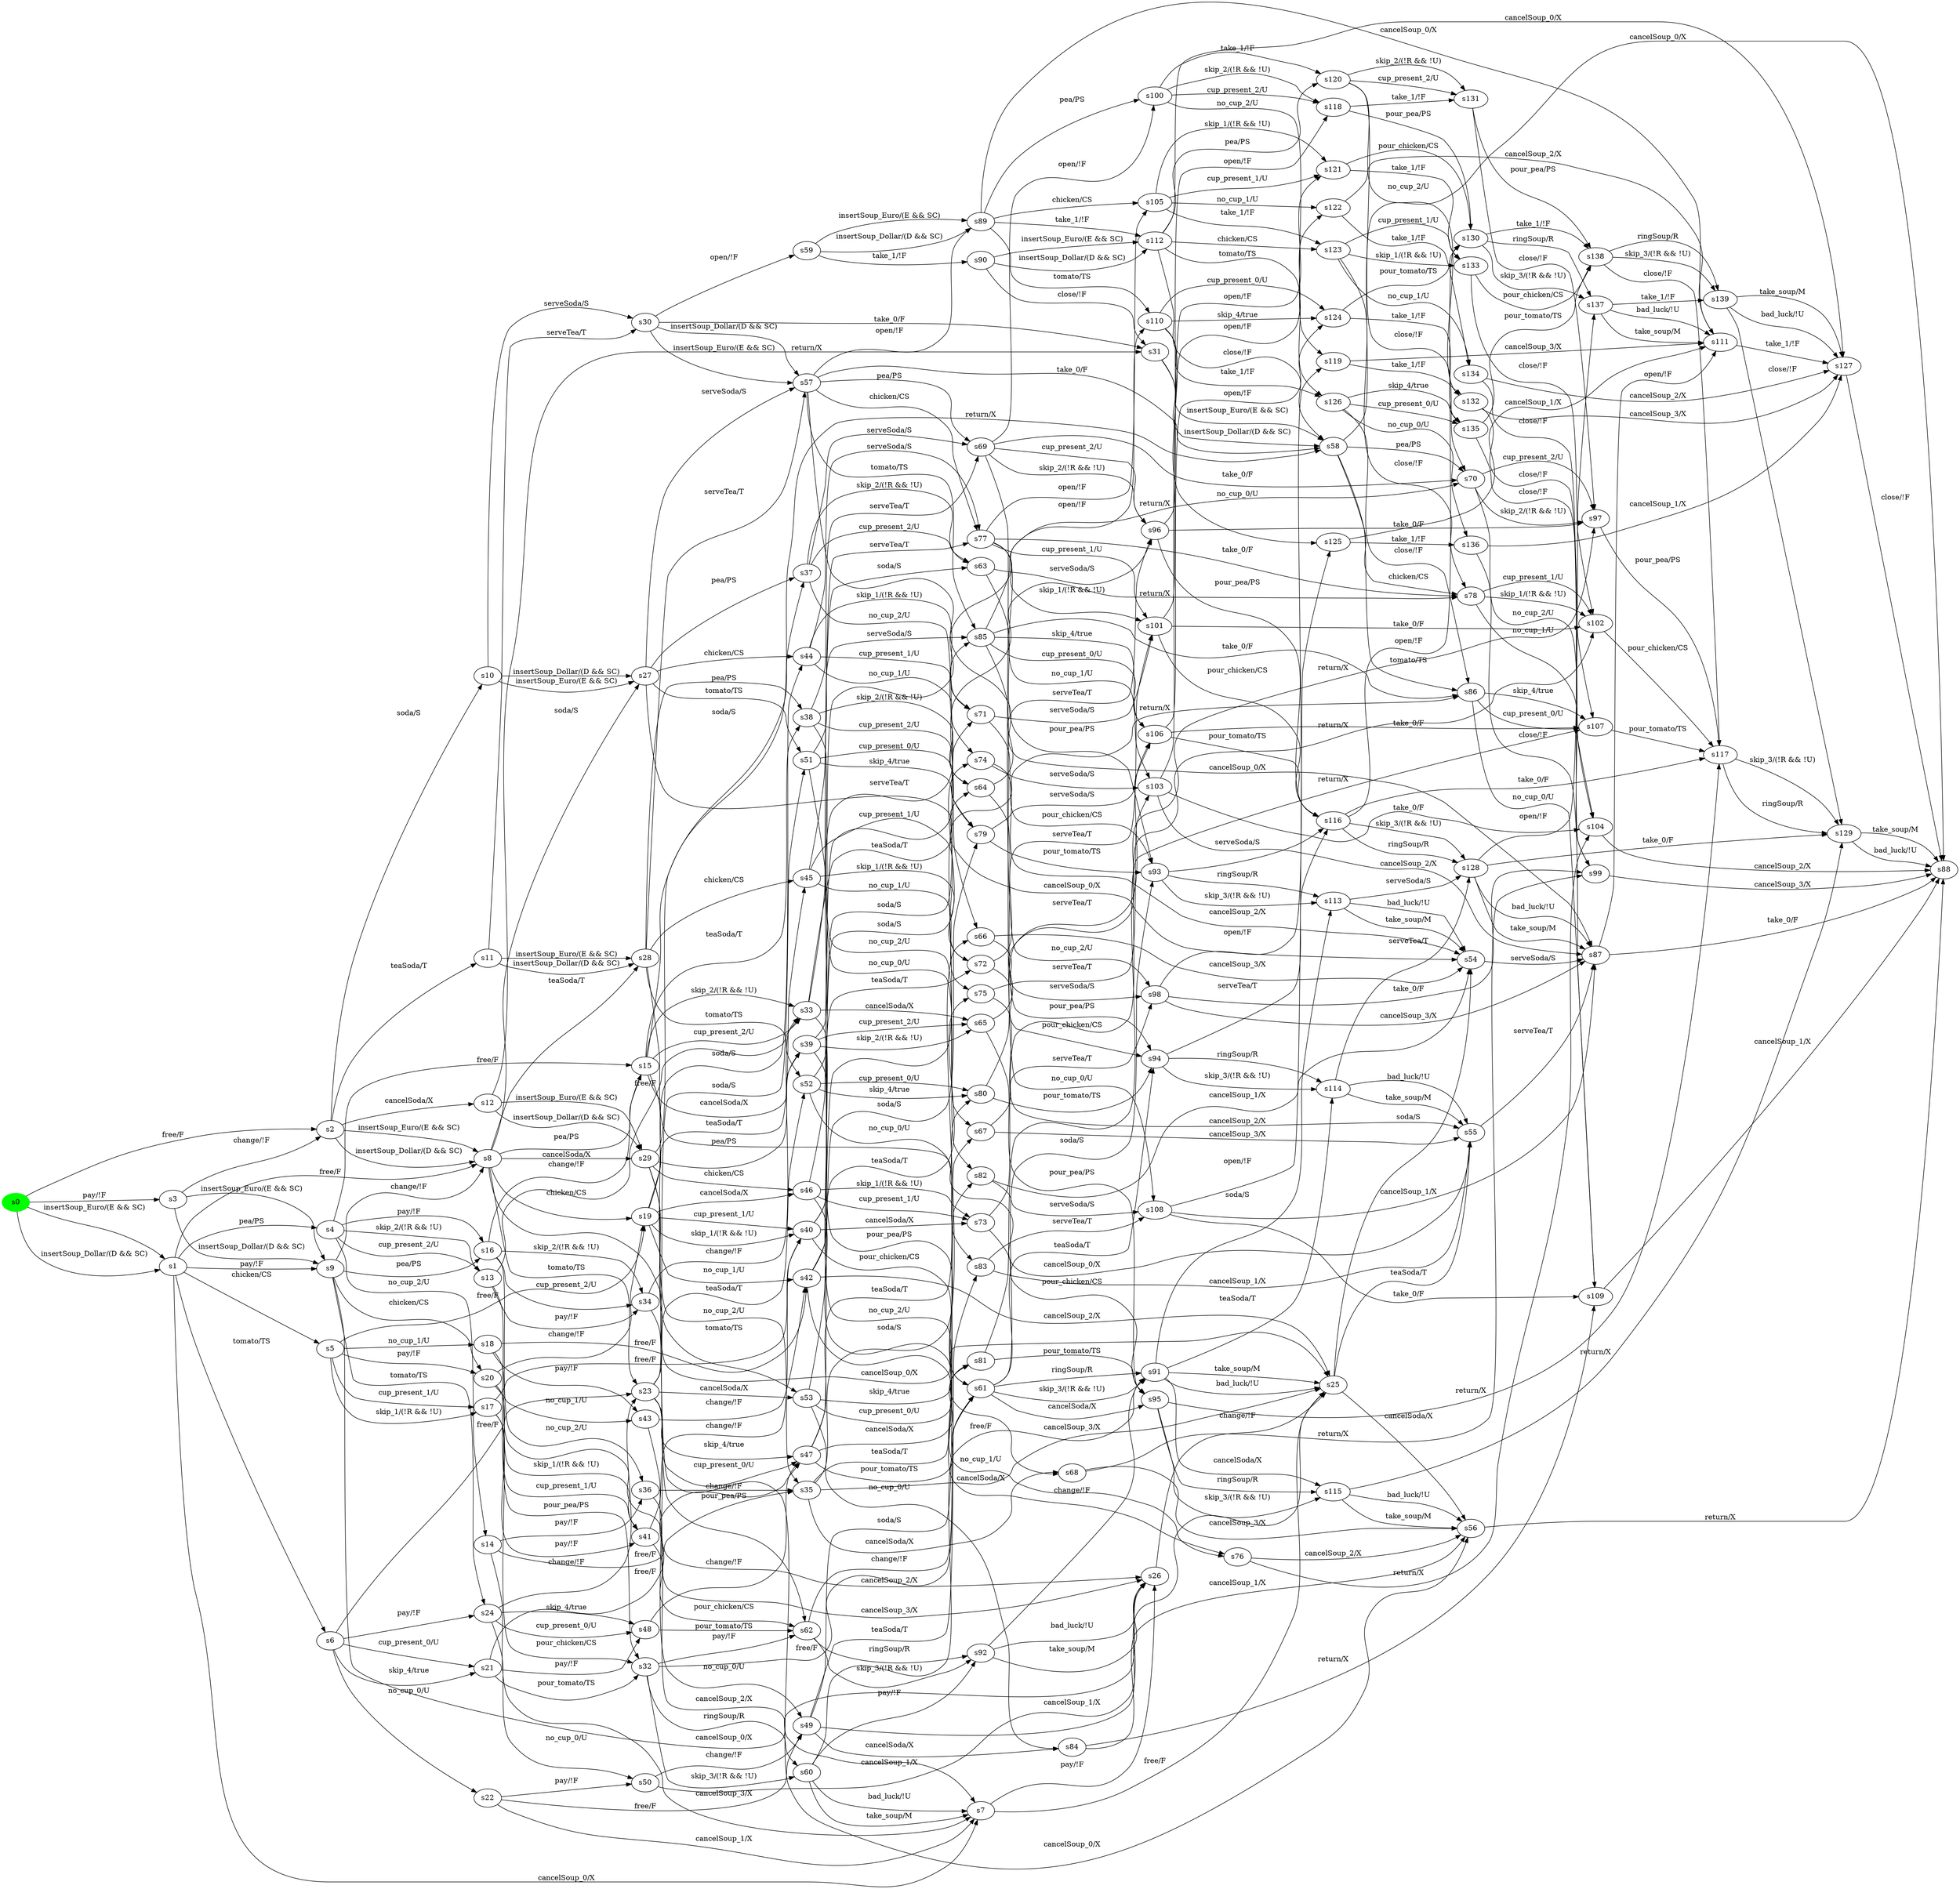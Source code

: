 digraph G {
rankdir=LR;
state0[ label = "s0", style=filled, color=green ];
state1 [ label = "s31" ];
state1 -> state2 [ label=" insertSoup_Euro/(E && SC) " ];
state1 -> state2 [ label=" insertSoup_Dollar/(D && SC) " ];
state3 [ label = "s30" ];
state3 -> state1 [ label=" take_0/F " ];
state3 -> state4 [ label=" insertSoup_Euro/(E && SC) " ];
state3 -> state4 [ label=" insertSoup_Dollar/(D && SC) " ];
state3 -> state5 [ label=" open/!F " ];
state6 [ label = "s33" ];
state6 -> state7 [ label=" teaSoda/T " ];
state6 -> state8 [ label=" pour_pea/PS " ];
state6 -> state9 [ label=" cancelSoda/X " ];
state6 -> state10 [ label=" soda/S " ];
state11 [ label = "s32" ];
state11 -> state8 [ label=" free/F " ];
state11 -> state12 [ label=" pay/!F " ];
state11 -> state13 [ label=" skip_3/(!R && !U) " ];
state11 -> state13 [ label=" ringSoup/R " ];
state14 [ label = "s35" ];
state14 -> state15 [ label=" teaSoda/T " ];
state14 -> state16 [ label=" soda/S " ];
state14 -> state17 [ label=" cancelSoda/X " ];
state14 -> state18 [ label=" cancelSoup_3/X " ];
state19 [ label = "s34" ];
state19 -> state12 [ label=" pour_pea/PS " ];
state19 -> state6 [ label=" change/!F " ];
state20 [ label = "s37" ];
state20 -> state16 [ label=" no_cup_2/U " ];
state20 -> state10 [ label=" cup_present_2/U " ];
state20 -> state10 [ label=" skip_2/(!R && !U) " ];
state20 -> state21 [ label=" serveSoda/S " ];
state22 [ label = "s36" ];
state22 -> state23 [ label=" cancelSoup_3/X " ];
state22 -> state14 [ label=" change/!F " ];
state24 [ label = "s39" ];
state24 -> state17 [ label=" no_cup_2/U " ];
state24 -> state9 [ label=" skip_2/(!R && !U) " ];
state24 -> state9 [ label=" cup_present_2/U " ];
state24 -> state25 [ label=" return/X " ];
state26 [ label = "s38" ];
state26 -> state7 [ label=" skip_2/(!R && !U) " ];
state26 -> state7 [ label=" cup_present_2/U " ];
state26 -> state21 [ label=" serveTea/T " ];
state26 -> state15 [ label=" no_cup_2/U " ];
state0 -> state27 [ label=" pay/!F " ];
state0 -> state28 [ label=" insertSoup_Euro/(E && SC) " ];
state0 -> state28 [ label=" insertSoup_Dollar/(D && SC) " ];
state0 -> state29 [ label=" free/F " ];
state28 [ label = "s1" ];
state28 -> state30 [ label=" cancelSoup_0/X " ];
state28 -> state31 [ label=" chicken/CS " ];
state28 -> state32 [ label=" tomato/TS " ];
state28 -> state33 [ label=" pay/!F " ];
state28 -> state34 [ label=" free/F " ];
state28 -> state35 [ label=" pea/PS " ];
state29 [ label = "s2" ];
state29 -> state34 [ label=" insertSoup_Euro/(E && SC) " ];
state29 -> state34 [ label=" insertSoup_Dollar/(D && SC) " ];
state29 -> state36 [ label=" teaSoda/T " ];
state29 -> state37 [ label=" soda/S " ];
state29 -> state38 [ label=" cancelSoda/X " ];
state27 [ label = "s3" ];
state27 -> state33 [ label=" insertSoup_Euro/(E && SC) " ];
state27 -> state33 [ label=" insertSoup_Dollar/(D && SC) " ];
state27 -> state29 [ label=" change/!F " ];
state35 [ label = "s4" ];
state35 -> state39 [ label=" free/F " ];
state35 -> state40 [ label=" cup_present_2/U " ];
state35 -> state40 [ label=" skip_2/(!R && !U) " ];
state35 -> state41 [ label=" no_cup_2/U " ];
state35 -> state42 [ label=" pay/!F " ];
state31 [ label = "s5" ];
state31 -> state43 [ label=" cup_present_1/U " ];
state31 -> state43 [ label=" skip_1/(!R && !U) " ];
state31 -> state44 [ label=" no_cup_1/U " ];
state31 -> state45 [ label=" pay/!F " ];
state31 -> state46 [ label=" free/F " ];
state32 [ label = "s6" ];
state32 -> state47 [ label=" pay/!F " ];
state32 -> state48 [ label=" free/F " ];
state32 -> state49 [ label=" cup_present_0/U " ];
state32 -> state49 [ label=" skip_4/true " ];
state32 -> state50 [ label=" no_cup_0/U " ];
state30 [ label = "s7" ];
state30 -> state23 [ label=" pay/!F " ];
state30 -> state18 [ label=" free/F " ];
state34 [ label = "s8" ];
state34 -> state48 [ label=" tomato/TS " ];
state34 -> state51 [ label=" soda/S " ];
state34 -> state39 [ label=" pea/PS " ];
state34 -> state18 [ label=" cancelSoup_0/X " ];
state34 -> state46 [ label=" chicken/CS " ];
state34 -> state52 [ label=" cancelSoda/X " ];
state34 -> state53 [ label=" teaSoda/T " ];
state33 [ label = "s9" ];
state33 -> state45 [ label=" chicken/CS " ];
state33 -> state23 [ label=" cancelSoup_0/X " ];
state33 -> state34 [ label=" change/!F " ];
state33 -> state47 [ label=" tomato/TS " ];
state33 -> state42 [ label=" pea/PS " ];
state54 [ label = "s40" ];
state54 -> state8 [ label=" pour_chicken/CS " ];
state54 -> state55 [ label=" teaSoda/T " ];
state54 -> state56 [ label=" soda/S " ];
state54 -> state57 [ label=" cancelSoda/X " ];
state58 [ label = "s42" ];
state58 -> state18 [ label=" cancelSoup_2/X " ];
state58 -> state59 [ label=" cancelSoda/X " ];
state58 -> state60 [ label=" teaSoda/T " ];
state58 -> state61 [ label=" soda/S " ];
state62 [ label = "s41" ];
state62 -> state54 [ label=" change/!F " ];
state62 -> state12 [ label=" pour_chicken/CS " ];
state63 [ label = "s139" ];
state63 -> state64 [ label=" bad_luck/!U " ];
state63 -> state64 [ label=" take_soup/M " ];
state63 -> state65 [ label=" close/!F " ];
state66 [ label = "s44" ];
state66 -> state61 [ label=" no_cup_1/U " ];
state66 -> state56 [ label=" cup_present_1/U " ];
state66 -> state56 [ label=" skip_1/(!R && !U) " ];
state66 -> state67 [ label=" serveSoda/S " ];
state68 [ label = "s43" ];
state68 -> state58 [ label=" change/!F " ];
state68 -> state23 [ label=" cancelSoup_2/X " ];
state69 [ label = "s46" ];
state69 -> state70 [ label=" return/X " ];
state69 -> state57 [ label=" cup_present_1/U " ];
state69 -> state57 [ label=" skip_1/(!R && !U) " ];
state69 -> state59 [ label=" no_cup_1/U " ];
state71 [ label = "s136" ];
state71 -> state72 [ label=" close/!F " ];
state71 -> state64 [ label=" cancelSoup_1/X " ];
state73 [ label = "s45" ];
state73 -> state67 [ label=" serveTea/T " ];
state73 -> state60 [ label=" no_cup_1/U " ];
state73 -> state55 [ label=" cup_present_1/U " ];
state73 -> state55 [ label=" skip_1/(!R && !U) " ];
state74 [ label = "s135" ];
state74 -> state75 [ label=" close/!F " ];
state74 -> state76 [ label=" pour_tomato/TS " ];
state77 [ label = "s48" ];
state77 -> state12 [ label=" pour_tomato/TS " ];
state77 -> state78 [ label=" change/!F " ];
state76 [ label = "s138" ];
state76 -> state63 [ label=" skip_3/(!R && !U) " ];
state76 -> state63 [ label=" ringSoup/R " ];
state76 -> state79 [ label=" close/!F " ];
state78 [ label = "s47" ];
state78 -> state80 [ label=" teaSoda/T " ];
state78 -> state8 [ label=" pour_tomato/TS " ];
state78 -> state81 [ label=" soda/S " ];
state78 -> state82 [ label=" cancelSoda/X " ];
state83 [ label = "s137" ];
state83 -> state84 [ label=" bad_luck/!U " ];
state83 -> state84 [ label=" take_soup/M " ];
state83 -> state63 [ label=" take_1/!F " ];
state85 [ label = "s49" ];
state85 -> state86 [ label=" soda/S " ];
state85 -> state87 [ label=" cancelSoda/X " ];
state85 -> state18 [ label=" cancelSoup_1/X " ];
state85 -> state88 [ label=" teaSoda/T " ];
state89 [ label = "s51" ];
state89 -> state86 [ label=" no_cup_0/U " ];
state89 -> state90 [ label=" serveSoda/S " ];
state89 -> state81 [ label=" skip_4/true " ];
state89 -> state81 [ label=" cup_present_0/U " ];
state91 [ label = "s50" ];
state91 -> state23 [ label=" cancelSoup_1/X " ];
state91 -> state85 [ label=" change/!F " ];
state92 [ label = "s53" ];
state92 -> state87 [ label=" no_cup_0/U " ];
state92 -> state82 [ label=" cup_present_0/U " ];
state92 -> state82 [ label=" skip_4/true " ];
state92 -> state93 [ label=" return/X " ];
state94 [ label = "s52" ];
state94 -> state80 [ label=" skip_4/true " ];
state94 -> state80 [ label=" cup_present_0/U " ];
state94 -> state90 [ label=" serveTea/T " ];
state94 -> state88 [ label=" no_cup_0/U " ];
state95 [ label = "s55" ];
state95 -> state96 [ label=" serveTea/T " ];
state97 [ label = "s54" ];
state97 -> state96 [ label=" serveSoda/S " ];
state4 [ label = "s57" ];
state4 -> state96 [ label=" cancelSoup_0/X " ];
state4 -> state98 [ label=" open/!F " ];
state4 -> state2 [ label=" take_0/F " ];
state4 -> state67 [ label=" chicken/CS " ];
state4 -> state21 [ label=" pea/PS " ];
state4 -> state90 [ label=" tomato/TS " ];
state99 [ label = "s56" ];
state99 -> state100 [ label=" return/X " ];
state5 [ label = "s59" ];
state5 -> state98 [ label=" insertSoup_Dollar/(D && SC) " ];
state5 -> state98 [ label=" insertSoup_Euro/(E && SC) " ];
state5 -> state101 [ label=" take_1/!F " ];
state2 [ label = "s58" ];
state2 -> state70 [ label=" chicken/CS " ];
state2 -> state25 [ label=" pea/PS " ];
state2 -> state93 [ label=" tomato/TS " ];
state2 -> state100 [ label=" cancelSoup_0/X " ];
state13 [ label = "s60" ];
state13 -> state102 [ label=" free/F " ];
state13 -> state30 [ label=" take_soup/M " ];
state13 -> state30 [ label=" bad_luck/!U " ];
state13 -> state103 [ label=" pay/!F " ];
state12 [ label = "s62" ];
state12 -> state103 [ label=" skip_3/(!R && !U) " ];
state12 -> state103 [ label=" ringSoup/R " ];
state12 -> state8 [ label=" change/!F " ];
state8 [ label = "s61" ];
state8 -> state104 [ label=" teaSoda/T " ];
state8 -> state105 [ label=" soda/S " ];
state8 -> state102 [ label=" ringSoup/R " ];
state8 -> state102 [ label=" skip_3/(!R && !U) " ];
state8 -> state106 [ label=" cancelSoda/X " ];
state7 [ label = "s64" ];
state7 -> state104 [ label=" pour_pea/PS " ];
state7 -> state107 [ label=" serveTea/T " ];
state10 [ label = "s63" ];
state10 -> state105 [ label=" pour_pea/PS " ];
state10 -> state107 [ label=" serveSoda/S " ];
state16 [ label = "s66" ];
state16 -> state108 [ label=" serveSoda/S " ];
state16 -> state97 [ label=" cancelSoup_3/X " ];
state9 [ label = "s65" ];
state9 -> state106 [ label=" pour_pea/PS " ];
state9 -> state109 [ label=" return/X " ];
state17 [ label = "s68" ];
state17 -> state110 [ label=" return/X " ];
state17 -> state99 [ label=" cancelSoup_3/X " ];
state15 [ label = "s67" ];
state15 -> state108 [ label=" serveTea/T " ];
state15 -> state95 [ label=" cancelSoup_3/X " ];
state21 [ label = "s69" ];
state21 -> state108 [ label=" no_cup_2/U " ];
state21 -> state107 [ label=" cup_present_2/U " ];
state21 -> state107 [ label=" skip_2/(!R && !U) " ];
state21 -> state25 [ label=" take_0/F " ];
state21 -> state111 [ label=" open/!F " ];
state112 [ label = "s110" ];
state112 -> state113 [ label=" cup_present_0/U " ];
state112 -> state113 [ label=" skip_4/true " ];
state112 -> state114 [ label=" take_1/!F " ];
state112 -> state115 [ label=" no_cup_0/U " ];
state116 [ label = "s112" ];
state116 -> state64 [ label=" cancelSoup_0/X " ];
state116 -> state2 [ label=" close/!F " ];
state116 -> state117 [ label=" pea/PS " ];
state116 -> state114 [ label=" tomato/TS " ];
state116 -> state118 [ label=" chicken/CS " ];
state84 [ label = "s111" ];
state84 -> state64 [ label=" take_1/!F " ];
state56 [ label = "s71" ];
state56 -> state105 [ label=" pour_chicken/CS " ];
state56 -> state119 [ label=" serveSoda/S " ];
state25 [ label = "s70" ];
state25 -> state109 [ label=" skip_2/(!R && !U) " ];
state25 -> state109 [ label=" cup_present_2/U " ];
state25 -> state110 [ label=" no_cup_2/U " ];
state57 [ label = "s73" ];
state57 -> state120 [ label=" return/X " ];
state57 -> state106 [ label=" pour_chicken/CS " ];
state55 [ label = "s72" ];
state55 -> state119 [ label=" serveTea/T " ];
state55 -> state104 [ label=" pour_chicken/CS " ];
state75 [ label = "s107" ];
state75 -> state79 [ label=" pour_tomato/TS " ];
state60 [ label = "s75" ];
state60 -> state95 [ label=" cancelSoup_2/X " ];
state60 -> state121 [ label=" serveTea/T " ];
state122 [ label = "s106" ];
state122 -> state123 [ label=" pour_tomato/TS " ];
state122 -> state75 [ label=" take_0/F " ];
state122 -> state113 [ label=" open/!F " ];
state61 [ label = "s74" ];
state61 -> state121 [ label=" serveSoda/S " ];
state61 -> state97 [ label=" cancelSoup_2/X " ];
state67 [ label = "s77" ];
state67 -> state119 [ label=" skip_1/(!R && !U) " ];
state67 -> state119 [ label=" cup_present_1/U " ];
state67 -> state70 [ label=" take_0/F " ];
state67 -> state121 [ label=" no_cup_1/U " ];
state67 -> state124 [ label=" open/!F " ];
state72 [ label = "s109" ];
state72 -> state100 [ label=" cancelSoup_1/X " ];
state125 [ label = "s108" ];
state125 -> state72 [ label=" take_0/F " ];
state125 -> state96 [ label=" cancelSoup_1/X " ];
state125 -> state115 [ label=" open/!F " ];
state59 [ label = "s76" ];
state59 -> state126 [ label=" return/X " ];
state59 -> state99 [ label=" cancelSoup_2/X " ];
state121 [ label = "s103" ];
state121 -> state96 [ label=" cancelSoup_2/X " ];
state121 -> state127 [ label=" open/!F " ];
state121 -> state126 [ label=" take_0/F " ];
state81 [ label = "s79" ];
state81 -> state105 [ label=" pour_tomato/TS " ];
state81 -> state122 [ label=" serveSoda/S " ];
state120 [ label = "s102" ];
state120 -> state79 [ label=" pour_chicken/CS " ];
state70 [ label = "s78" ];
state70 -> state126 [ label=" no_cup_1/U " ];
state70 -> state120 [ label=" cup_present_1/U " ];
state70 -> state120 [ label=" skip_1/(!R && !U) " ];
state124 [ label = "s105" ];
state124 -> state128 [ label=" skip_1/(!R && !U) " ];
state124 -> state128 [ label=" cup_present_1/U " ];
state124 -> state127 [ label=" no_cup_1/U " ];
state124 -> state118 [ label=" take_1/!F " ];
state126 [ label = "s104" ];
state126 -> state100 [ label=" cancelSoup_2/X " ];
state80 [ label = "s80" ];
state80 -> state122 [ label=" serveTea/T " ];
state80 -> state104 [ label=" pour_tomato/TS " ];
state119 [ label = "s101" ];
state119 -> state128 [ label=" open/!F " ];
state119 -> state123 [ label=" pour_chicken/CS " ];
state119 -> state120 [ label=" take_0/F " ];
state111 [ label = "s100" ];
state111 -> state129 [ label=" cup_present_2/U " ];
state111 -> state129 [ label=" skip_2/(!R && !U) " ];
state111 -> state117 [ label=" take_1/!F " ];
state111 -> state130 [ label=" no_cup_2/U " ];
state86 [ label = "s82" ];
state86 -> state97 [ label=" cancelSoup_1/X " ];
state86 -> state125 [ label=" serveSoda/S " ];
state82 [ label = "s81" ];
state82 -> state106 [ label=" pour_tomato/TS " ];
state82 -> state75 [ label=" return/X " ];
state87 [ label = "s84" ];
state87 -> state72 [ label=" return/X " ];
state87 -> state99 [ label=" cancelSoup_1/X " ];
state88 [ label = "s83" ];
state88 -> state95 [ label=" cancelSoup_1/X " ];
state88 -> state125 [ label=" serveTea/T " ];
state93 [ label = "s86" ];
state93 -> state72 [ label=" no_cup_0/U " ];
state93 -> state75 [ label=" cup_present_0/U " ];
state93 -> state75 [ label=" skip_4/true " ];
state90 [ label = "s85" ];
state90 -> state93 [ label=" take_0/F " ];
state90 -> state122 [ label=" skip_4/true " ];
state90 -> state122 [ label=" cup_present_0/U " ];
state90 -> state125 [ label=" no_cup_0/U " ];
state90 -> state112 [ label=" open/!F " ];
state100 [ label = "s88" ];
state96 [ label = "s87" ];
state96 -> state84 [ label=" open/!F " ];
state96 -> state100 [ label=" take_0/F " ];
state98 [ label = "s89" ];
state98 -> state111 [ label=" pea/PS " ];
state98 -> state124 [ label=" chicken/CS " ];
state98 -> state112 [ label=" tomato/TS " ];
state98 -> state84 [ label=" cancelSoup_0/X " ];
state98 -> state116 [ label=" take_1/!F " ];
state131 [ label = "s132" ];
state131 -> state64 [ label=" cancelSoup_3/X " ];
state131 -> state110 [ label=" close/!F " ];
state132 [ label = "s131" ];
state132 -> state76 [ label=" pour_pea/PS " ];
state132 -> state109 [ label=" close/!F " ];
state102 [ label = "s91" ];
state102 -> state18 [ label=" bad_luck/!U " ];
state102 -> state18 [ label=" take_soup/M " ];
state102 -> state133 [ label=" cancelSoda/X " ];
state102 -> state134 [ label=" teaSoda/T " ];
state102 -> state135 [ label=" soda/S " ];
state136 [ label = "s134" ];
state136 -> state126 [ label=" close/!F " ];
state136 -> state64 [ label=" cancelSoup_2/X " ];
state137 [ label = "s133" ];
state137 -> state120 [ label=" close/!F " ];
state137 -> state76 [ label=" pour_chicken/CS " ];
state101 [ label = "s90" ];
state101 -> state116 [ label=" insertSoup_Euro/(E && SC) " ];
state101 -> state116 [ label=" insertSoup_Dollar/(D && SC) " ];
state101 -> state1 [ label=" close/!F " ];
state105 [ label = "s93" ];
state105 -> state135 [ label=" ringSoup/R " ];
state105 -> state135 [ label=" skip_3/(!R && !U) " ];
state105 -> state123 [ label=" serveSoda/S " ];
state103 [ label = "s92" ];
state103 -> state102 [ label=" change/!F " ];
state103 -> state23 [ label=" bad_luck/!U " ];
state103 -> state23 [ label=" take_soup/M " ];
state106 [ label = "s95" ];
state106 -> state79 [ label=" return/X " ];
state106 -> state133 [ label=" ringSoup/R " ];
state106 -> state133 [ label=" skip_3/(!R && !U) " ];
state138 [ label = "s130" ];
state138 -> state76 [ label=" take_1/!F " ];
state138 -> state83 [ label=" ringSoup/R " ];
state138 -> state83 [ label=" skip_3/(!R && !U) " ];
state104 [ label = "s94" ];
state104 -> state134 [ label=" ringSoup/R " ];
state104 -> state134 [ label=" skip_3/(!R && !U) " ];
state104 -> state123 [ label=" serveTea/T " ];
state65 [ label = "s129" ];
state65 -> state100 [ label=" take_soup/M " ];
state65 -> state100 [ label=" bad_luck/!U " ];
state109 [ label = "s97" ];
state109 -> state79 [ label=" pour_pea/PS " ];
state139 [ label = "s128" ];
state139 -> state65 [ label=" take_0/F " ];
state139 -> state96 [ label=" bad_luck/!U " ];
state139 -> state96 [ label=" take_soup/M " ];
state139 -> state83 [ label=" open/!F " ];
state107 [ label = "s96" ];
state107 -> state129 [ label=" open/!F " ];
state107 -> state109 [ label=" take_0/F " ];
state107 -> state123 [ label=" pour_pea/PS " ];
state36 [ label = "s11" ];
state36 -> state53 [ label=" insertSoup_Dollar/(D && SC) " ];
state36 -> state53 [ label=" insertSoup_Euro/(E && SC) " ];
state36 -> state3 [ label=" serveTea/T " ];
state110 [ label = "s99" ];
state110 -> state100 [ label=" cancelSoup_3/X " ];
state108 [ label = "s98" ];
state108 -> state130 [ label=" open/!F " ];
state108 -> state96 [ label=" cancelSoup_3/X " ];
state108 -> state110 [ label=" take_0/F " ];
state37 [ label = "s10" ];
state37 -> state3 [ label=" serveSoda/S " ];
state37 -> state51 [ label=" insertSoup_Euro/(E && SC) " ];
state37 -> state51 [ label=" insertSoup_Dollar/(D && SC) " ];
state40 [ label = "s13" ];
state40 -> state6 [ label=" free/F " ];
state40 -> state19 [ label=" pay/!F " ];
state40 -> state11 [ label=" pour_pea/PS " ];
state115 [ label = "s125" ];
state115 -> state84 [ label=" cancelSoup_1/X " ];
state115 -> state71 [ label=" take_1/!F " ];
state113 [ label = "s124" ];
state113 -> state74 [ label=" take_1/!F " ];
state113 -> state138 [ label=" pour_tomato/TS " ];
state38 [ label = "s12" ];
state38 -> state52 [ label=" insertSoup_Euro/(E && SC) " ];
state38 -> state52 [ label=" insertSoup_Dollar/(D && SC) " ];
state38 -> state1 [ label=" return/X " ];
state64 [ label = "s127" ];
state64 -> state100 [ label=" close/!F " ];
state39 [ label = "s15" ];
state39 -> state26 [ label=" teaSoda/T " ];
state39 -> state20 [ label=" soda/S " ];
state39 -> state24 [ label=" cancelSoda/X " ];
state39 -> state14 [ label=" no_cup_2/U " ];
state39 -> state6 [ label=" skip_2/(!R && !U) " ];
state39 -> state6 [ label=" cup_present_2/U " ];
state114 [ label = "s126" ];
state114 -> state74 [ label=" cup_present_0/U " ];
state114 -> state74 [ label=" skip_4/true " ];
state114 -> state93 [ label=" close/!F " ];
state114 -> state71 [ label=" no_cup_0/U " ];
state41 [ label = "s14" ];
state41 -> state30 [ label=" cancelSoup_3/X " ];
state41 -> state14 [ label=" free/F " ];
state41 -> state22 [ label=" pay/!F " ];
state43 [ label = "s17" ];
state43 -> state62 [ label=" pay/!F " ];
state43 -> state11 [ label=" pour_chicken/CS " ];
state43 -> state54 [ label=" free/F " ];
state42 [ label = "s16" ];
state42 -> state19 [ label=" skip_2/(!R && !U) " ];
state42 -> state19 [ label=" cup_present_2/U " ];
state42 -> state39 [ label=" change/!F " ];
state42 -> state22 [ label=" no_cup_2/U " ];
state46 [ label = "s19" ];
state46 -> state73 [ label=" teaSoda/T " ];
state46 -> state58 [ label=" no_cup_1/U " ];
state46 -> state54 [ label=" cup_present_1/U " ];
state46 -> state54 [ label=" skip_1/(!R && !U) " ];
state46 -> state69 [ label=" cancelSoda/X " ];
state46 -> state66 [ label=" soda/S " ];
state44 [ label = "s18" ];
state44 -> state30 [ label=" cancelSoup_2/X " ];
state44 -> state58 [ label=" free/F " ];
state44 -> state68 [ label=" pay/!F " ];
state128 [ label = "s121" ];
state128 -> state138 [ label=" pour_chicken/CS " ];
state128 -> state137 [ label=" take_1/!F " ];
state117 [ label = "s120" ];
state117 -> state25 [ label=" close/!F " ];
state117 -> state132 [ label=" skip_2/(!R && !U) " ];
state117 -> state132 [ label=" cup_present_2/U " ];
state117 -> state131 [ label=" no_cup_2/U " ];
state118 [ label = "s123" ];
state118 -> state137 [ label=" skip_1/(!R && !U) " ];
state118 -> state137 [ label=" cup_present_1/U " ];
state118 -> state136 [ label=" no_cup_1/U " ];
state118 -> state70 [ label=" close/!F " ];
state127 [ label = "s122" ];
state127 -> state84 [ label=" cancelSoup_2/X " ];
state127 -> state136 [ label=" take_1/!F " ];
state129 [ label = "s118" ];
state129 -> state132 [ label=" take_1/!F " ];
state129 -> state138 [ label=" pour_pea/PS " ];
state45 [ label = "s20" ];
state45 -> state62 [ label=" skip_1/(!R && !U) " ];
state45 -> state62 [ label=" cup_present_1/U " ];
state45 -> state46 [ label=" change/!F " ];
state45 -> state68 [ label=" no_cup_1/U " ];
state79 [ label = "s117" ];
state79 -> state65 [ label=" ringSoup/R " ];
state79 -> state65 [ label=" skip_3/(!R && !U) " ];
state50 [ label = "s22" ];
state50 -> state30 [ label=" cancelSoup_1/X " ];
state50 -> state85 [ label=" free/F " ];
state50 -> state91 [ label=" pay/!F " ];
state49 [ label = "s21" ];
state49 -> state78 [ label=" free/F " ];
state49 -> state77 [ label=" pay/!F " ];
state49 -> state11 [ label=" pour_tomato/TS " ];
state130 [ label = "s119" ];
state130 -> state84 [ label=" cancelSoup_3/X " ];
state130 -> state131 [ label=" take_1/!F " ];
state134 [ label = "s114" ];
state134 -> state95 [ label=" bad_luck/!U " ];
state134 -> state95 [ label=" take_soup/M " ];
state134 -> state139 [ label=" serveTea/T " ];
state47 [ label = "s24" ];
state47 -> state77 [ label=" skip_4/true " ];
state47 -> state77 [ label=" cup_present_0/U " ];
state47 -> state48 [ label=" change/!F " ];
state47 -> state91 [ label=" no_cup_0/U " ];
state48 [ label = "s23" ];
state48 -> state94 [ label=" teaSoda/T " ];
state48 -> state89 [ label=" soda/S " ];
state48 -> state92 [ label=" cancelSoda/X " ];
state48 -> state78 [ label=" skip_4/true " ];
state48 -> state78 [ label=" cup_present_0/U " ];
state48 -> state85 [ label=" no_cup_0/U " ];
state135 [ label = "s113" ];
state135 -> state97 [ label=" take_soup/M " ];
state135 -> state97 [ label=" bad_luck/!U " ];
state135 -> state139 [ label=" serveSoda/S " ];
state23 [ label = "s26" ];
state23 -> state18 [ label=" change/!F " ];
state123 [ label = "s116" ];
state123 -> state79 [ label=" take_0/F " ];
state123 -> state139 [ label=" skip_3/(!R && !U) " ];
state123 -> state139 [ label=" ringSoup/R " ];
state123 -> state138 [ label=" open/!F " ];
state18 [ label = "s25" ];
state18 -> state95 [ label=" teaSoda/T " ];
state18 -> state97 [ label=" soda/S " ];
state18 -> state99 [ label=" cancelSoda/X " ];
state133 [ label = "s115" ];
state133 -> state65 [ label=" return/X " ];
state133 -> state99 [ label=" bad_luck/!U " ];
state133 -> state99 [ label=" take_soup/M " ];
state53 [ label = "s28" ];
state53 -> state95 [ label=" cancelSoup_0/X " ];
state53 -> state26 [ label=" pea/PS " ];
state53 -> state4 [ label=" serveTea/T " ];
state53 -> state94 [ label=" tomato/TS " ];
state53 -> state73 [ label=" chicken/CS " ];
state51 [ label = "s27" ];
state51 -> state89 [ label=" tomato/TS " ];
state51 -> state66 [ label=" chicken/CS " ];
state51 -> state4 [ label=" serveSoda/S " ];
state51 -> state97 [ label=" cancelSoup_0/X " ];
state51 -> state20 [ label=" pea/PS " ];
state52 [ label = "s29" ];
state52 -> state92 [ label=" tomato/TS " ];
state52 -> state69 [ label=" chicken/CS " ];
state52 -> state99 [ label=" cancelSoup_0/X " ];
state52 -> state2 [ label=" return/X " ];
state52 -> state24 [ label=" pea/PS " ];
}
